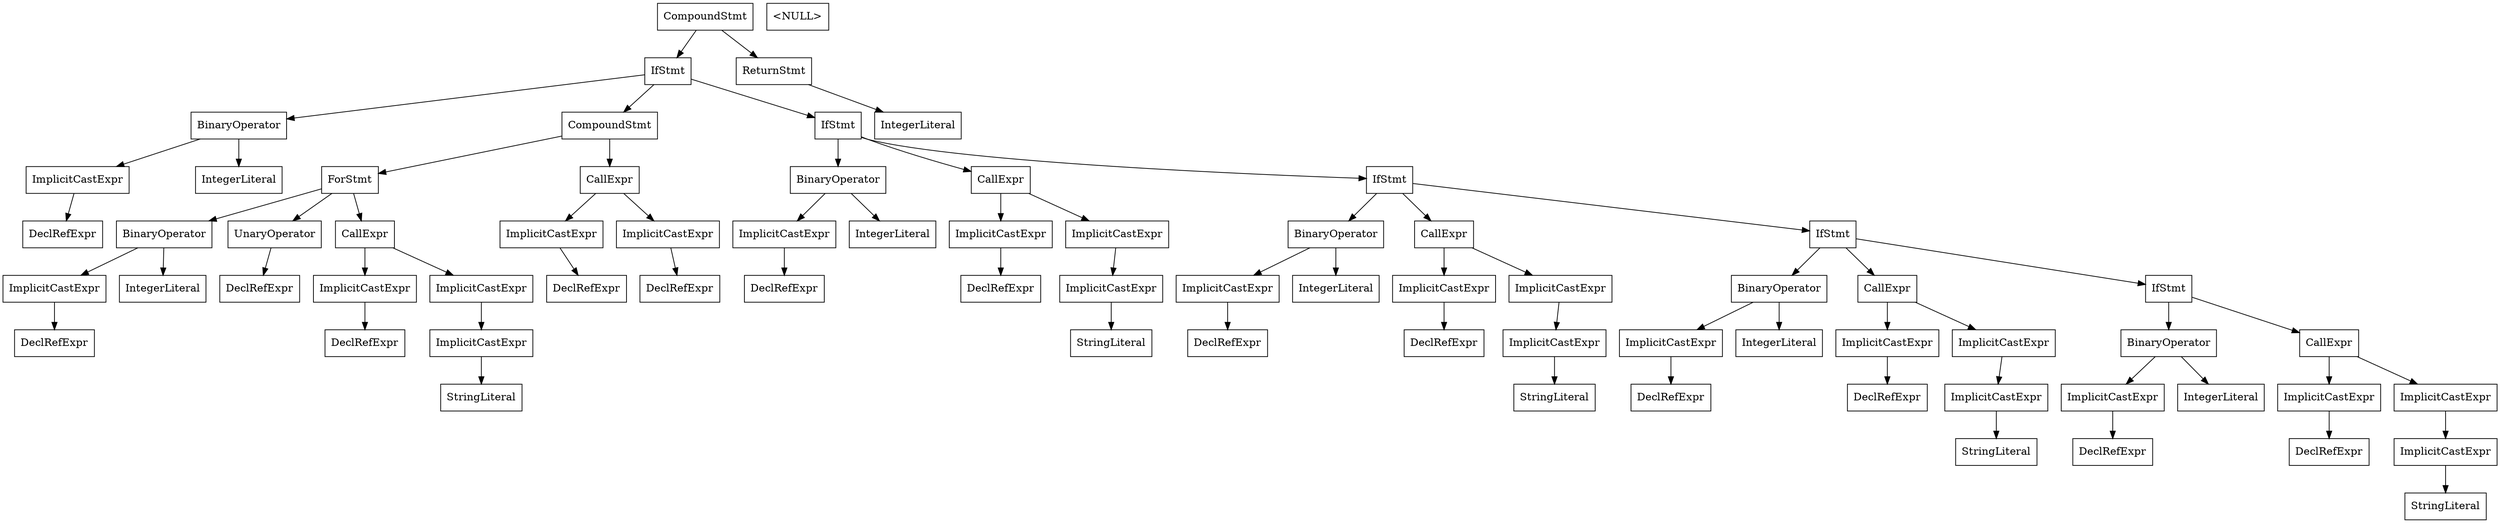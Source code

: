 digraph unnamed {

	Node0xda64cd0 [shape=record,label="{CompoundStmt}"];
	Node0xda64cd0 -> Node0xda64c60;
	Node0xda64cd0 -> Node0xda64cb8;
	Node0xda64c60 [shape=record,label="{IfStmt}"];
	Node0xda64c60 -> Node0xda642e0;
	Node0xda64c60 -> Node0xda645f8;
	Node0xda64c60 -> Node0xda64c28;
	Node0x0 [shape=record,label="{\<NULL\>}"];
	Node0xda642e0 [shape=record,label="{BinaryOperator}"];
	Node0xda642e0 -> Node0xda642c8;
	Node0xda642e0 -> Node0xda642a8;
	Node0xda642c8 [shape=record,label="{ImplicitCastExpr}"];
	Node0xda642c8 -> Node0xda64280;
	Node0xda64280 [shape=record,label="{DeclRefExpr}"];
	Node0xda642a8 [shape=record,label="{IntegerLiteral}"];
	Node0xda645f8 [shape=record,label="{CompoundStmt}"];
	Node0xda645f8 -> Node0xda644e0;
	Node0xda645f8 -> Node0xda645b0;
	Node0xda644e0 [shape=record,label="{ForStmt}"];
	Node0xda644e0 -> Node0xda64368;
	Node0xda644e0 -> Node0xda643b8;
	Node0xda644e0 -> Node0xda64480;
	Node0xda64368 [shape=record,label="{BinaryOperator}"];
	Node0xda64368 -> Node0xda64350;
	Node0xda64368 -> Node0xda64330;
	Node0xda64350 [shape=record,label="{ImplicitCastExpr}"];
	Node0xda64350 -> Node0xda64308;
	Node0xda64308 [shape=record,label="{DeclRefExpr}"];
	Node0xda64330 [shape=record,label="{IntegerLiteral}"];
	Node0xda643b8 [shape=record,label="{UnaryOperator}"];
	Node0xda643b8 -> Node0xda64390;
	Node0xda64390 [shape=record,label="{DeclRefExpr}"];
	Node0xda64480 [shape=record,label="{CallExpr}"];
	Node0xda64480 -> Node0xda64468;
	Node0xda64480 -> Node0xda644c8;
	Node0xda64468 [shape=record,label="{ImplicitCastExpr}"];
	Node0xda64468 -> Node0xda643d8;
	Node0xda643d8 [shape=record,label="{DeclRefExpr}"];
	Node0xda644c8 [shape=record,label="{ImplicitCastExpr}"];
	Node0xda644c8 -> Node0xda644b0;
	Node0xda644b0 [shape=record,label="{ImplicitCastExpr}"];
	Node0xda644b0 -> Node0xda64438;
	Node0xda64438 [shape=record,label="{StringLiteral}"];
	Node0xda645b0 [shape=record,label="{CallExpr}"];
	Node0xda645b0 -> Node0xda64598;
	Node0xda645b0 -> Node0xda645e0;
	Node0xda64598 [shape=record,label="{ImplicitCastExpr}"];
	Node0xda64598 -> Node0xda64518;
	Node0xda64518 [shape=record,label="{DeclRefExpr}"];
	Node0xda645e0 [shape=record,label="{ImplicitCastExpr}"];
	Node0xda645e0 -> Node0xda64540;
	Node0xda64540 [shape=record,label="{DeclRefExpr}"];
	Node0xda64c28 [shape=record,label="{IfStmt}"];
	Node0xda64c28 -> Node0xda64680;
	Node0xda64c28 -> Node0xda64718;
	Node0xda64c28 -> Node0xda64bf0;
	Node0xda64680 [shape=record,label="{BinaryOperator}"];
	Node0xda64680 -> Node0xda64668;
	Node0xda64680 -> Node0xda64648;
	Node0xda64668 [shape=record,label="{ImplicitCastExpr}"];
	Node0xda64668 -> Node0xda64620;
	Node0xda64620 [shape=record,label="{DeclRefExpr}"];
	Node0xda64648 [shape=record,label="{IntegerLiteral}"];
	Node0xda64718 [shape=record,label="{CallExpr}"];
	Node0xda64718 -> Node0xda64700;
	Node0xda64718 -> Node0xda64760;
	Node0xda64700 [shape=record,label="{ImplicitCastExpr}"];
	Node0xda64700 -> Node0xda646a8;
	Node0xda646a8 [shape=record,label="{DeclRefExpr}"];
	Node0xda64760 [shape=record,label="{ImplicitCastExpr}"];
	Node0xda64760 -> Node0xda64748;
	Node0xda64748 [shape=record,label="{ImplicitCastExpr}"];
	Node0xda64748 -> Node0xda646d0;
	Node0xda646d0 [shape=record,label="{StringLiteral}"];
	Node0xda64bf0 [shape=record,label="{IfStmt}"];
	Node0xda64bf0 -> Node0xda647d8;
	Node0xda64bf0 -> Node0xda64870;
	Node0xda64bf0 -> Node0xda64bb8;
	Node0xda647d8 [shape=record,label="{BinaryOperator}"];
	Node0xda647d8 -> Node0xda647c0;
	Node0xda647d8 -> Node0xda647a0;
	Node0xda647c0 [shape=record,label="{ImplicitCastExpr}"];
	Node0xda647c0 -> Node0xda64778;
	Node0xda64778 [shape=record,label="{DeclRefExpr}"];
	Node0xda647a0 [shape=record,label="{IntegerLiteral}"];
	Node0xda64870 [shape=record,label="{CallExpr}"];
	Node0xda64870 -> Node0xda64858;
	Node0xda64870 -> Node0xda648b8;
	Node0xda64858 [shape=record,label="{ImplicitCastExpr}"];
	Node0xda64858 -> Node0xda64800;
	Node0xda64800 [shape=record,label="{DeclRefExpr}"];
	Node0xda648b8 [shape=record,label="{ImplicitCastExpr}"];
	Node0xda648b8 -> Node0xda648a0;
	Node0xda648a0 [shape=record,label="{ImplicitCastExpr}"];
	Node0xda648a0 -> Node0xda64828;
	Node0xda64828 [shape=record,label="{StringLiteral}"];
	Node0xda64bb8 [shape=record,label="{IfStmt}"];
	Node0xda64bb8 -> Node0xda64930;
	Node0xda64bb8 -> Node0xda649c8;
	Node0xda64bb8 -> Node0xda64b80;
	Node0xda64930 [shape=record,label="{BinaryOperator}"];
	Node0xda64930 -> Node0xda64918;
	Node0xda64930 -> Node0xda648f8;
	Node0xda64918 [shape=record,label="{ImplicitCastExpr}"];
	Node0xda64918 -> Node0xda648d0;
	Node0xda648d0 [shape=record,label="{DeclRefExpr}"];
	Node0xda648f8 [shape=record,label="{IntegerLiteral}"];
	Node0xda649c8 [shape=record,label="{CallExpr}"];
	Node0xda649c8 -> Node0xda649b0;
	Node0xda649c8 -> Node0xda64a10;
	Node0xda649b0 [shape=record,label="{ImplicitCastExpr}"];
	Node0xda649b0 -> Node0xda64958;
	Node0xda64958 [shape=record,label="{DeclRefExpr}"];
	Node0xda64a10 [shape=record,label="{ImplicitCastExpr}"];
	Node0xda64a10 -> Node0xda649f8;
	Node0xda649f8 [shape=record,label="{ImplicitCastExpr}"];
	Node0xda649f8 -> Node0xda64980;
	Node0xda64980 [shape=record,label="{StringLiteral}"];
	Node0xda64b80 [shape=record,label="{IfStmt}"];
	Node0xda64b80 -> Node0xda64a88;
	Node0xda64b80 -> Node0xda64b20;
	Node0xda64a88 [shape=record,label="{BinaryOperator}"];
	Node0xda64a88 -> Node0xda64a70;
	Node0xda64a88 -> Node0xda64a50;
	Node0xda64a70 [shape=record,label="{ImplicitCastExpr}"];
	Node0xda64a70 -> Node0xda64a28;
	Node0xda64a28 [shape=record,label="{DeclRefExpr}"];
	Node0xda64a50 [shape=record,label="{IntegerLiteral}"];
	Node0xda64b20 [shape=record,label="{CallExpr}"];
	Node0xda64b20 -> Node0xda64b08;
	Node0xda64b20 -> Node0xda64b68;
	Node0xda64b08 [shape=record,label="{ImplicitCastExpr}"];
	Node0xda64b08 -> Node0xda64ab0;
	Node0xda64ab0 [shape=record,label="{DeclRefExpr}"];
	Node0xda64b68 [shape=record,label="{ImplicitCastExpr}"];
	Node0xda64b68 -> Node0xda64b50;
	Node0xda64b50 [shape=record,label="{ImplicitCastExpr}"];
	Node0xda64b50 -> Node0xda64ad8;
	Node0xda64ad8 [shape=record,label="{StringLiteral}"];
	Node0xda64cb8 [shape=record,label="{ReturnStmt}"];
	Node0xda64cb8 -> Node0xda64c98;
	Node0xda64c98 [shape=record,label="{IntegerLiteral}"];
}
